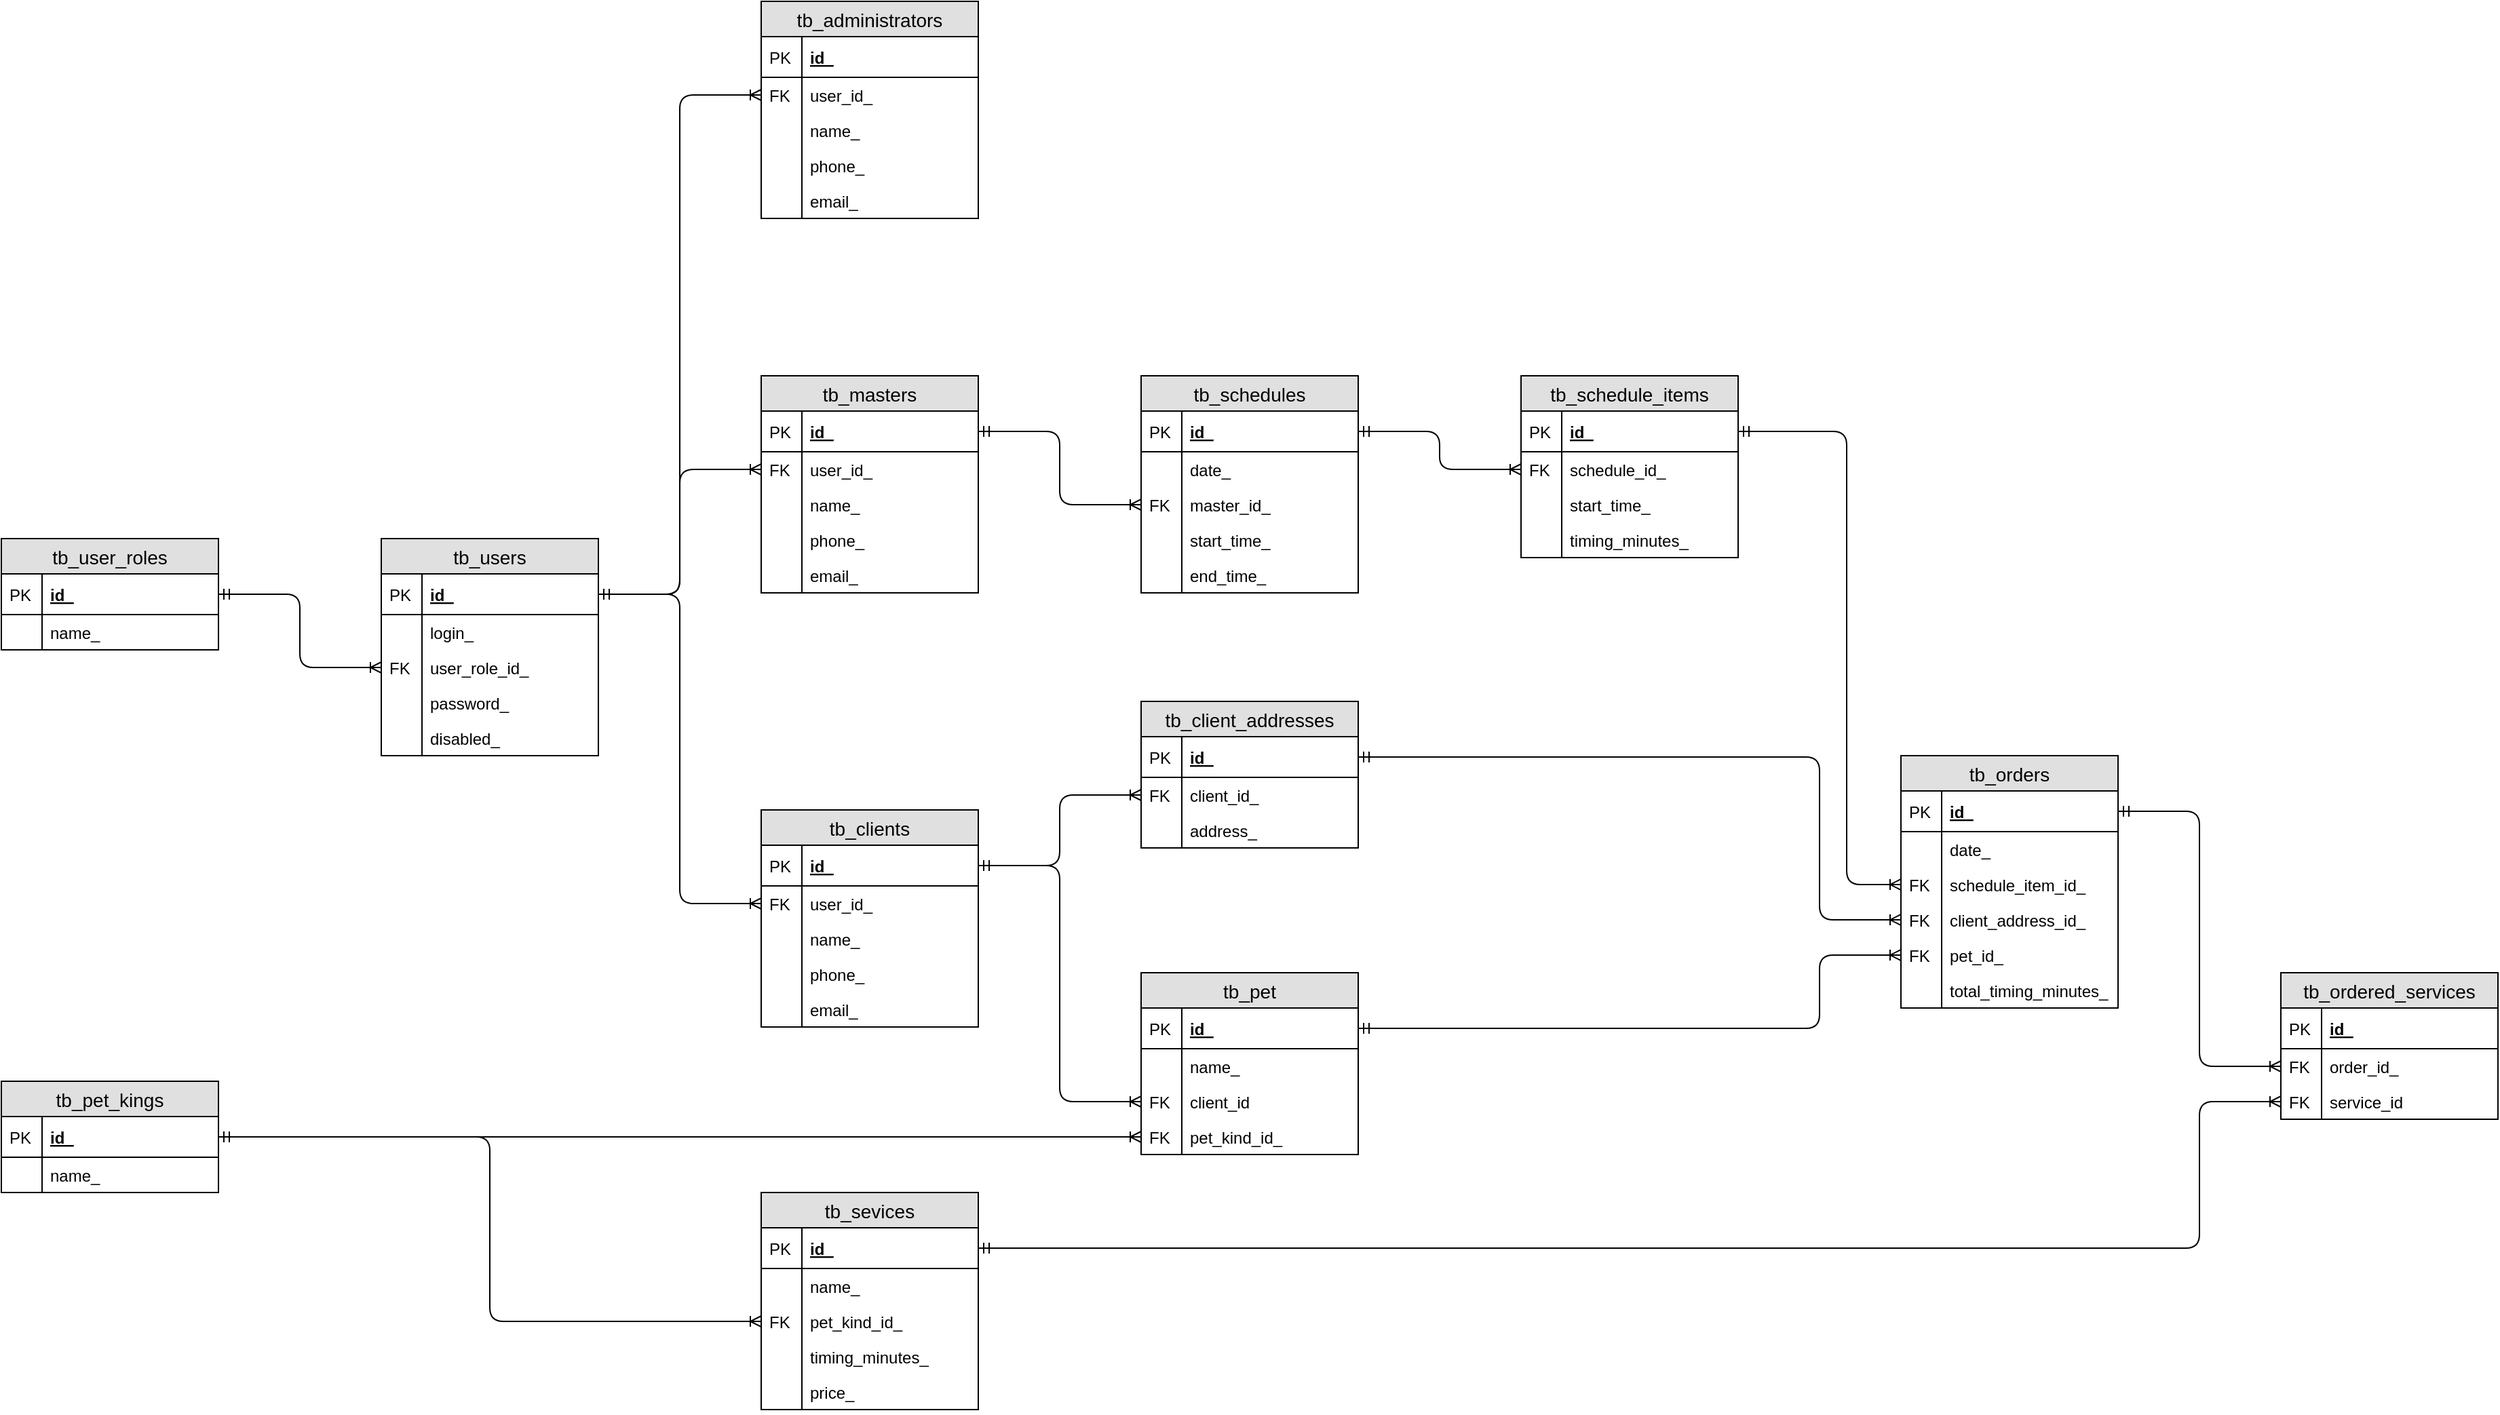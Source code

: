 <mxfile version="12.6.5" type="device"><diagram id="g5MzeLXwb0Qquh4iD-jH" name="Page-1"><mxGraphModel dx="1822" dy="1632" grid="1" gridSize="10" guides="1" tooltips="1" connect="1" arrows="1" fold="1" page="0" pageScale="1" pageWidth="827" pageHeight="1169" math="0" shadow="0"><root><mxCell id="0"/><mxCell id="1" parent="0"/><mxCell id="kXcKC1qlGudYPQSzvAKc-1" value="tb_user_roles" style="swimlane;fontStyle=0;childLayout=stackLayout;horizontal=1;startSize=26;fillColor=#e0e0e0;horizontalStack=0;resizeParent=1;resizeParentMax=0;resizeLast=0;collapsible=1;marginBottom=0;swimlaneFillColor=#ffffff;align=center;fontSize=14;" parent="1" vertex="1"><mxGeometry x="-280" y="-40" width="160" height="82" as="geometry"/></mxCell><mxCell id="kXcKC1qlGudYPQSzvAKc-2" value="id_" style="shape=partialRectangle;top=0;left=0;right=0;bottom=1;align=left;verticalAlign=middle;fillColor=none;spacingLeft=34;spacingRight=4;overflow=hidden;rotatable=0;points=[[0,0.5],[1,0.5]];portConstraint=eastwest;dropTarget=0;fontStyle=5;fontSize=12;" parent="kXcKC1qlGudYPQSzvAKc-1" vertex="1"><mxGeometry y="26" width="160" height="30" as="geometry"/></mxCell><mxCell id="kXcKC1qlGudYPQSzvAKc-3" value="PK" style="shape=partialRectangle;top=0;left=0;bottom=0;fillColor=none;align=left;verticalAlign=middle;spacingLeft=4;spacingRight=4;overflow=hidden;rotatable=0;points=[];portConstraint=eastwest;part=1;fontSize=12;" parent="kXcKC1qlGudYPQSzvAKc-2" vertex="1" connectable="0"><mxGeometry width="30" height="30" as="geometry"/></mxCell><mxCell id="kXcKC1qlGudYPQSzvAKc-4" value="name_" style="shape=partialRectangle;top=0;left=0;right=0;bottom=0;align=left;verticalAlign=top;fillColor=none;spacingLeft=34;spacingRight=4;overflow=hidden;rotatable=0;points=[[0,0.5],[1,0.5]];portConstraint=eastwest;dropTarget=0;fontSize=12;" parent="kXcKC1qlGudYPQSzvAKc-1" vertex="1"><mxGeometry y="56" width="160" height="26" as="geometry"/></mxCell><mxCell id="kXcKC1qlGudYPQSzvAKc-5" value="" style="shape=partialRectangle;top=0;left=0;bottom=0;fillColor=none;align=left;verticalAlign=top;spacingLeft=4;spacingRight=4;overflow=hidden;rotatable=0;points=[];portConstraint=eastwest;part=1;fontSize=12;" parent="kXcKC1qlGudYPQSzvAKc-4" vertex="1" connectable="0"><mxGeometry width="30" height="26" as="geometry"/></mxCell><mxCell id="kXcKC1qlGudYPQSzvAKc-38" value="tb_pet_kings" style="swimlane;fontStyle=0;childLayout=stackLayout;horizontal=1;startSize=26;fillColor=#e0e0e0;horizontalStack=0;resizeParent=1;resizeParentMax=0;resizeLast=0;collapsible=1;marginBottom=0;swimlaneFillColor=#ffffff;align=center;fontSize=14;" parent="1" vertex="1"><mxGeometry x="-280" y="360" width="160" height="82" as="geometry"/></mxCell><mxCell id="kXcKC1qlGudYPQSzvAKc-39" value="id_" style="shape=partialRectangle;top=0;left=0;right=0;bottom=1;align=left;verticalAlign=middle;fillColor=none;spacingLeft=34;spacingRight=4;overflow=hidden;rotatable=0;points=[[0,0.5],[1,0.5]];portConstraint=eastwest;dropTarget=0;fontStyle=5;fontSize=12;" parent="kXcKC1qlGudYPQSzvAKc-38" vertex="1"><mxGeometry y="26" width="160" height="30" as="geometry"/></mxCell><mxCell id="kXcKC1qlGudYPQSzvAKc-40" value="PK" style="shape=partialRectangle;top=0;left=0;bottom=0;fillColor=none;align=left;verticalAlign=middle;spacingLeft=4;spacingRight=4;overflow=hidden;rotatable=0;points=[];portConstraint=eastwest;part=1;fontSize=12;" parent="kXcKC1qlGudYPQSzvAKc-39" vertex="1" connectable="0"><mxGeometry width="30" height="30" as="geometry"/></mxCell><mxCell id="kXcKC1qlGudYPQSzvAKc-41" value="name_" style="shape=partialRectangle;top=0;left=0;right=0;bottom=0;align=left;verticalAlign=top;fillColor=none;spacingLeft=34;spacingRight=4;overflow=hidden;rotatable=0;points=[[0,0.5],[1,0.5]];portConstraint=eastwest;dropTarget=0;fontSize=12;" parent="kXcKC1qlGudYPQSzvAKc-38" vertex="1"><mxGeometry y="56" width="160" height="26" as="geometry"/></mxCell><mxCell id="kXcKC1qlGudYPQSzvAKc-42" value="" style="shape=partialRectangle;top=0;left=0;bottom=0;fillColor=none;align=left;verticalAlign=top;spacingLeft=4;spacingRight=4;overflow=hidden;rotatable=0;points=[];portConstraint=eastwest;part=1;fontSize=12;" parent="kXcKC1qlGudYPQSzvAKc-41" vertex="1" connectable="0"><mxGeometry width="30" height="26" as="geometry"/></mxCell><mxCell id="kXcKC1qlGudYPQSzvAKc-12" value="tb_users" style="swimlane;fontStyle=0;childLayout=stackLayout;horizontal=1;startSize=26;fillColor=#e0e0e0;horizontalStack=0;resizeParent=1;resizeParentMax=0;resizeLast=0;collapsible=1;marginBottom=0;swimlaneFillColor=#ffffff;align=center;fontSize=14;" parent="1" vertex="1"><mxGeometry y="-40" width="160" height="160" as="geometry"/></mxCell><mxCell id="kXcKC1qlGudYPQSzvAKc-13" value="id_" style="shape=partialRectangle;top=0;left=0;right=0;bottom=1;align=left;verticalAlign=middle;fillColor=none;spacingLeft=34;spacingRight=4;overflow=hidden;rotatable=0;points=[[0,0.5],[1,0.5]];portConstraint=eastwest;dropTarget=0;fontStyle=5;fontSize=12;" parent="kXcKC1qlGudYPQSzvAKc-12" vertex="1"><mxGeometry y="26" width="160" height="30" as="geometry"/></mxCell><mxCell id="kXcKC1qlGudYPQSzvAKc-14" value="PK" style="shape=partialRectangle;top=0;left=0;bottom=0;fillColor=none;align=left;verticalAlign=middle;spacingLeft=4;spacingRight=4;overflow=hidden;rotatable=0;points=[];portConstraint=eastwest;part=1;fontSize=12;" parent="kXcKC1qlGudYPQSzvAKc-13" vertex="1" connectable="0"><mxGeometry width="30" height="30" as="geometry"/></mxCell><mxCell id="kXcKC1qlGudYPQSzvAKc-15" value="login_" style="shape=partialRectangle;top=0;left=0;right=0;bottom=0;align=left;verticalAlign=top;fillColor=none;spacingLeft=34;spacingRight=4;overflow=hidden;rotatable=0;points=[[0,0.5],[1,0.5]];portConstraint=eastwest;dropTarget=0;fontSize=12;" parent="kXcKC1qlGudYPQSzvAKc-12" vertex="1"><mxGeometry y="56" width="160" height="26" as="geometry"/></mxCell><mxCell id="kXcKC1qlGudYPQSzvAKc-16" value="" style="shape=partialRectangle;top=0;left=0;bottom=0;fillColor=none;align=left;verticalAlign=top;spacingLeft=4;spacingRight=4;overflow=hidden;rotatable=0;points=[];portConstraint=eastwest;part=1;fontSize=12;" parent="kXcKC1qlGudYPQSzvAKc-15" vertex="1" connectable="0"><mxGeometry width="30" height="26" as="geometry"/></mxCell><mxCell id="kXcKC1qlGudYPQSzvAKc-21" value="user_role_id_" style="shape=partialRectangle;top=0;left=0;right=0;bottom=0;align=left;verticalAlign=top;fillColor=none;spacingLeft=34;spacingRight=4;overflow=hidden;rotatable=0;points=[[0,0.5],[1,0.5]];portConstraint=eastwest;dropTarget=0;fontSize=12;" parent="kXcKC1qlGudYPQSzvAKc-12" vertex="1"><mxGeometry y="82" width="160" height="26" as="geometry"/></mxCell><mxCell id="kXcKC1qlGudYPQSzvAKc-22" value="FK" style="shape=partialRectangle;top=0;left=0;bottom=0;fillColor=none;align=left;verticalAlign=top;spacingLeft=4;spacingRight=4;overflow=hidden;rotatable=0;points=[];portConstraint=eastwest;part=1;fontSize=12;" parent="kXcKC1qlGudYPQSzvAKc-21" vertex="1" connectable="0"><mxGeometry width="30" height="26" as="geometry"/></mxCell><mxCell id="kXcKC1qlGudYPQSzvAKc-17" value="password_" style="shape=partialRectangle;top=0;left=0;right=0;bottom=0;align=left;verticalAlign=top;fillColor=none;spacingLeft=34;spacingRight=4;overflow=hidden;rotatable=0;points=[[0,0.5],[1,0.5]];portConstraint=eastwest;dropTarget=0;fontSize=12;" parent="kXcKC1qlGudYPQSzvAKc-12" vertex="1"><mxGeometry y="108" width="160" height="26" as="geometry"/></mxCell><mxCell id="kXcKC1qlGudYPQSzvAKc-18" value="" style="shape=partialRectangle;top=0;left=0;bottom=0;fillColor=none;align=left;verticalAlign=top;spacingLeft=4;spacingRight=4;overflow=hidden;rotatable=0;points=[];portConstraint=eastwest;part=1;fontSize=12;" parent="kXcKC1qlGudYPQSzvAKc-17" vertex="1" connectable="0"><mxGeometry width="30" height="26" as="geometry"/></mxCell><mxCell id="kXcKC1qlGudYPQSzvAKc-19" value="disabled_" style="shape=partialRectangle;top=0;left=0;right=0;bottom=0;align=left;verticalAlign=top;fillColor=none;spacingLeft=34;spacingRight=4;overflow=hidden;rotatable=0;points=[[0,0.5],[1,0.5]];portConstraint=eastwest;dropTarget=0;fontSize=12;" parent="kXcKC1qlGudYPQSzvAKc-12" vertex="1"><mxGeometry y="134" width="160" height="26" as="geometry"/></mxCell><mxCell id="kXcKC1qlGudYPQSzvAKc-20" value="" style="shape=partialRectangle;top=0;left=0;bottom=0;fillColor=none;align=left;verticalAlign=top;spacingLeft=4;spacingRight=4;overflow=hidden;rotatable=0;points=[];portConstraint=eastwest;part=1;fontSize=12;" parent="kXcKC1qlGudYPQSzvAKc-19" vertex="1" connectable="0"><mxGeometry width="30" height="26" as="geometry"/></mxCell><mxCell id="kXcKC1qlGudYPQSzvAKc-24" value="tb_clients" style="swimlane;fontStyle=0;childLayout=stackLayout;horizontal=1;startSize=26;fillColor=#e0e0e0;horizontalStack=0;resizeParent=1;resizeParentMax=0;resizeLast=0;collapsible=1;marginBottom=0;swimlaneFillColor=#ffffff;align=center;fontSize=14;" parent="1" vertex="1"><mxGeometry x="280" y="160" width="160" height="160" as="geometry"/></mxCell><mxCell id="kXcKC1qlGudYPQSzvAKc-25" value="id_" style="shape=partialRectangle;top=0;left=0;right=0;bottom=1;align=left;verticalAlign=middle;fillColor=none;spacingLeft=34;spacingRight=4;overflow=hidden;rotatable=0;points=[[0,0.5],[1,0.5]];portConstraint=eastwest;dropTarget=0;fontStyle=5;fontSize=12;" parent="kXcKC1qlGudYPQSzvAKc-24" vertex="1"><mxGeometry y="26" width="160" height="30" as="geometry"/></mxCell><mxCell id="kXcKC1qlGudYPQSzvAKc-26" value="PK" style="shape=partialRectangle;top=0;left=0;bottom=0;fillColor=none;align=left;verticalAlign=middle;spacingLeft=4;spacingRight=4;overflow=hidden;rotatable=0;points=[];portConstraint=eastwest;part=1;fontSize=12;" parent="kXcKC1qlGudYPQSzvAKc-25" vertex="1" connectable="0"><mxGeometry width="30" height="30" as="geometry"/></mxCell><mxCell id="kXcKC1qlGudYPQSzvAKc-27" value="user_id_" style="shape=partialRectangle;top=0;left=0;right=0;bottom=0;align=left;verticalAlign=top;fillColor=none;spacingLeft=34;spacingRight=4;overflow=hidden;rotatable=0;points=[[0,0.5],[1,0.5]];portConstraint=eastwest;dropTarget=0;fontSize=12;" parent="kXcKC1qlGudYPQSzvAKc-24" vertex="1"><mxGeometry y="56" width="160" height="26" as="geometry"/></mxCell><mxCell id="kXcKC1qlGudYPQSzvAKc-28" value="FK" style="shape=partialRectangle;top=0;left=0;bottom=0;fillColor=none;align=left;verticalAlign=top;spacingLeft=4;spacingRight=4;overflow=hidden;rotatable=0;points=[];portConstraint=eastwest;part=1;fontSize=12;" parent="kXcKC1qlGudYPQSzvAKc-27" vertex="1" connectable="0"><mxGeometry width="30" height="26" as="geometry"/></mxCell><mxCell id="kXcKC1qlGudYPQSzvAKc-29" value="name_" style="shape=partialRectangle;top=0;left=0;right=0;bottom=0;align=left;verticalAlign=top;fillColor=none;spacingLeft=34;spacingRight=4;overflow=hidden;rotatable=0;points=[[0,0.5],[1,0.5]];portConstraint=eastwest;dropTarget=0;fontSize=12;" parent="kXcKC1qlGudYPQSzvAKc-24" vertex="1"><mxGeometry y="82" width="160" height="26" as="geometry"/></mxCell><mxCell id="kXcKC1qlGudYPQSzvAKc-30" value="" style="shape=partialRectangle;top=0;left=0;bottom=0;fillColor=none;align=left;verticalAlign=top;spacingLeft=4;spacingRight=4;overflow=hidden;rotatable=0;points=[];portConstraint=eastwest;part=1;fontSize=12;" parent="kXcKC1qlGudYPQSzvAKc-29" vertex="1" connectable="0"><mxGeometry width="30" height="26" as="geometry"/></mxCell><mxCell id="kXcKC1qlGudYPQSzvAKc-31" value="phone_" style="shape=partialRectangle;top=0;left=0;right=0;bottom=0;align=left;verticalAlign=top;fillColor=none;spacingLeft=34;spacingRight=4;overflow=hidden;rotatable=0;points=[[0,0.5],[1,0.5]];portConstraint=eastwest;dropTarget=0;fontSize=12;" parent="kXcKC1qlGudYPQSzvAKc-24" vertex="1"><mxGeometry y="108" width="160" height="26" as="geometry"/></mxCell><mxCell id="kXcKC1qlGudYPQSzvAKc-32" value="" style="shape=partialRectangle;top=0;left=0;bottom=0;fillColor=none;align=left;verticalAlign=top;spacingLeft=4;spacingRight=4;overflow=hidden;rotatable=0;points=[];portConstraint=eastwest;part=1;fontSize=12;" parent="kXcKC1qlGudYPQSzvAKc-31" vertex="1" connectable="0"><mxGeometry width="30" height="26" as="geometry"/></mxCell><mxCell id="kXcKC1qlGudYPQSzvAKc-33" value="email_" style="shape=partialRectangle;top=0;left=0;right=0;bottom=0;align=left;verticalAlign=top;fillColor=none;spacingLeft=34;spacingRight=4;overflow=hidden;rotatable=0;points=[[0,0.5],[1,0.5]];portConstraint=eastwest;dropTarget=0;fontSize=12;" parent="kXcKC1qlGudYPQSzvAKc-24" vertex="1"><mxGeometry y="134" width="160" height="26" as="geometry"/></mxCell><mxCell id="kXcKC1qlGudYPQSzvAKc-34" value="" style="shape=partialRectangle;top=0;left=0;bottom=0;fillColor=none;align=left;verticalAlign=top;spacingLeft=4;spacingRight=4;overflow=hidden;rotatable=0;points=[];portConstraint=eastwest;part=1;fontSize=12;" parent="kXcKC1qlGudYPQSzvAKc-33" vertex="1" connectable="0"><mxGeometry width="30" height="26" as="geometry"/></mxCell><mxCell id="kXcKC1qlGudYPQSzvAKc-99" value="tb_client_addresses" style="swimlane;fontStyle=0;childLayout=stackLayout;horizontal=1;startSize=26;fillColor=#e0e0e0;horizontalStack=0;resizeParent=1;resizeParentMax=0;resizeLast=0;collapsible=1;marginBottom=0;swimlaneFillColor=#ffffff;align=center;fontSize=14;" parent="1" vertex="1"><mxGeometry x="560" y="80" width="160" height="108" as="geometry"/></mxCell><mxCell id="kXcKC1qlGudYPQSzvAKc-100" value="id_" style="shape=partialRectangle;top=0;left=0;right=0;bottom=1;align=left;verticalAlign=middle;fillColor=none;spacingLeft=34;spacingRight=4;overflow=hidden;rotatable=0;points=[[0,0.5],[1,0.5]];portConstraint=eastwest;dropTarget=0;fontStyle=5;fontSize=12;" parent="kXcKC1qlGudYPQSzvAKc-99" vertex="1"><mxGeometry y="26" width="160" height="30" as="geometry"/></mxCell><mxCell id="kXcKC1qlGudYPQSzvAKc-101" value="PK" style="shape=partialRectangle;top=0;left=0;bottom=0;fillColor=none;align=left;verticalAlign=middle;spacingLeft=4;spacingRight=4;overflow=hidden;rotatable=0;points=[];portConstraint=eastwest;part=1;fontSize=12;" parent="kXcKC1qlGudYPQSzvAKc-100" vertex="1" connectable="0"><mxGeometry width="30" height="30" as="geometry"/></mxCell><mxCell id="kXcKC1qlGudYPQSzvAKc-102" value="client_id_" style="shape=partialRectangle;top=0;left=0;right=0;bottom=0;align=left;verticalAlign=top;fillColor=none;spacingLeft=34;spacingRight=4;overflow=hidden;rotatable=0;points=[[0,0.5],[1,0.5]];portConstraint=eastwest;dropTarget=0;fontSize=12;" parent="kXcKC1qlGudYPQSzvAKc-99" vertex="1"><mxGeometry y="56" width="160" height="26" as="geometry"/></mxCell><mxCell id="kXcKC1qlGudYPQSzvAKc-103" value="FK" style="shape=partialRectangle;top=0;left=0;bottom=0;fillColor=none;align=left;verticalAlign=top;spacingLeft=4;spacingRight=4;overflow=hidden;rotatable=0;points=[];portConstraint=eastwest;part=1;fontSize=12;" parent="kXcKC1qlGudYPQSzvAKc-102" vertex="1" connectable="0"><mxGeometry width="30" height="26" as="geometry"/></mxCell><mxCell id="kXcKC1qlGudYPQSzvAKc-104" value="address_" style="shape=partialRectangle;top=0;left=0;right=0;bottom=0;align=left;verticalAlign=top;fillColor=none;spacingLeft=34;spacingRight=4;overflow=hidden;rotatable=0;points=[[0,0.5],[1,0.5]];portConstraint=eastwest;dropTarget=0;fontSize=12;" parent="kXcKC1qlGudYPQSzvAKc-99" vertex="1"><mxGeometry y="82" width="160" height="26" as="geometry"/></mxCell><mxCell id="kXcKC1qlGudYPQSzvAKc-105" value="" style="shape=partialRectangle;top=0;left=0;bottom=0;fillColor=none;align=left;verticalAlign=top;spacingLeft=4;spacingRight=4;overflow=hidden;rotatable=0;points=[];portConstraint=eastwest;part=1;fontSize=12;" parent="kXcKC1qlGudYPQSzvAKc-104" vertex="1" connectable="0"><mxGeometry width="30" height="26" as="geometry"/></mxCell><mxCell id="kXcKC1qlGudYPQSzvAKc-138" value="tb_orders" style="swimlane;fontStyle=0;childLayout=stackLayout;horizontal=1;startSize=26;fillColor=#e0e0e0;horizontalStack=0;resizeParent=1;resizeParentMax=0;resizeLast=0;collapsible=1;marginBottom=0;swimlaneFillColor=#ffffff;align=center;fontSize=14;" parent="1" vertex="1"><mxGeometry x="1120" y="120" width="160" height="186" as="geometry"/></mxCell><mxCell id="kXcKC1qlGudYPQSzvAKc-139" value="id_" style="shape=partialRectangle;top=0;left=0;right=0;bottom=1;align=left;verticalAlign=middle;fillColor=none;spacingLeft=34;spacingRight=4;overflow=hidden;rotatable=0;points=[[0,0.5],[1,0.5]];portConstraint=eastwest;dropTarget=0;fontStyle=5;fontSize=12;" parent="kXcKC1qlGudYPQSzvAKc-138" vertex="1"><mxGeometry y="26" width="160" height="30" as="geometry"/></mxCell><mxCell id="kXcKC1qlGudYPQSzvAKc-140" value="PK" style="shape=partialRectangle;top=0;left=0;bottom=0;fillColor=none;align=left;verticalAlign=middle;spacingLeft=4;spacingRight=4;overflow=hidden;rotatable=0;points=[];portConstraint=eastwest;part=1;fontSize=12;" parent="kXcKC1qlGudYPQSzvAKc-139" vertex="1" connectable="0"><mxGeometry width="30" height="30" as="geometry"/></mxCell><mxCell id="kXcKC1qlGudYPQSzvAKc-141" value="date_" style="shape=partialRectangle;top=0;left=0;right=0;bottom=0;align=left;verticalAlign=top;fillColor=none;spacingLeft=34;spacingRight=4;overflow=hidden;rotatable=0;points=[[0,0.5],[1,0.5]];portConstraint=eastwest;dropTarget=0;fontSize=12;" parent="kXcKC1qlGudYPQSzvAKc-138" vertex="1"><mxGeometry y="56" width="160" height="26" as="geometry"/></mxCell><mxCell id="kXcKC1qlGudYPQSzvAKc-142" value="" style="shape=partialRectangle;top=0;left=0;bottom=0;fillColor=none;align=left;verticalAlign=top;spacingLeft=4;spacingRight=4;overflow=hidden;rotatable=0;points=[];portConstraint=eastwest;part=1;fontSize=12;" parent="kXcKC1qlGudYPQSzvAKc-141" vertex="1" connectable="0"><mxGeometry width="30" height="26" as="geometry"/></mxCell><mxCell id="kXcKC1qlGudYPQSzvAKc-143" value="schedule_item_id_" style="shape=partialRectangle;top=0;left=0;right=0;bottom=0;align=left;verticalAlign=top;fillColor=none;spacingLeft=34;spacingRight=4;overflow=hidden;rotatable=0;points=[[0,0.5],[1,0.5]];portConstraint=eastwest;dropTarget=0;fontSize=12;" parent="kXcKC1qlGudYPQSzvAKc-138" vertex="1"><mxGeometry y="82" width="160" height="26" as="geometry"/></mxCell><mxCell id="kXcKC1qlGudYPQSzvAKc-144" value="FK" style="shape=partialRectangle;top=0;left=0;bottom=0;fillColor=none;align=left;verticalAlign=top;spacingLeft=4;spacingRight=4;overflow=hidden;rotatable=0;points=[];portConstraint=eastwest;part=1;fontSize=12;" parent="kXcKC1qlGudYPQSzvAKc-143" vertex="1" connectable="0"><mxGeometry width="30" height="26" as="geometry"/></mxCell><mxCell id="kXcKC1qlGudYPQSzvAKc-154" value="client_address_id_" style="shape=partialRectangle;top=0;left=0;right=0;bottom=0;align=left;verticalAlign=top;fillColor=none;spacingLeft=34;spacingRight=4;overflow=hidden;rotatable=0;points=[[0,0.5],[1,0.5]];portConstraint=eastwest;dropTarget=0;fontSize=12;" parent="kXcKC1qlGudYPQSzvAKc-138" vertex="1"><mxGeometry y="108" width="160" height="26" as="geometry"/></mxCell><mxCell id="kXcKC1qlGudYPQSzvAKc-155" value="FK" style="shape=partialRectangle;top=0;left=0;bottom=0;fillColor=none;align=left;verticalAlign=top;spacingLeft=4;spacingRight=4;overflow=hidden;rotatable=0;points=[];portConstraint=eastwest;part=1;fontSize=12;" parent="kXcKC1qlGudYPQSzvAKc-154" vertex="1" connectable="0"><mxGeometry width="30" height="26" as="geometry"/></mxCell><mxCell id="kXcKC1qlGudYPQSzvAKc-148" value="pet_id_" style="shape=partialRectangle;top=0;left=0;right=0;bottom=0;align=left;verticalAlign=top;fillColor=none;spacingLeft=34;spacingRight=4;overflow=hidden;rotatable=0;points=[[0,0.5],[1,0.5]];portConstraint=eastwest;dropTarget=0;fontSize=12;" parent="kXcKC1qlGudYPQSzvAKc-138" vertex="1"><mxGeometry y="134" width="160" height="26" as="geometry"/></mxCell><mxCell id="kXcKC1qlGudYPQSzvAKc-149" value="FK" style="shape=partialRectangle;top=0;left=0;bottom=0;fillColor=none;align=left;verticalAlign=top;spacingLeft=4;spacingRight=4;overflow=hidden;rotatable=0;points=[];portConstraint=eastwest;part=1;fontSize=12;" parent="kXcKC1qlGudYPQSzvAKc-148" vertex="1" connectable="0"><mxGeometry width="30" height="26" as="geometry"/></mxCell><mxCell id="kXcKC1qlGudYPQSzvAKc-151" value="total_timing_minutes_" style="shape=partialRectangle;top=0;left=0;right=0;bottom=0;align=left;verticalAlign=top;fillColor=none;spacingLeft=34;spacingRight=4;overflow=hidden;rotatable=0;points=[[0,0.5],[1,0.5]];portConstraint=eastwest;dropTarget=0;fontSize=12;" parent="kXcKC1qlGudYPQSzvAKc-138" vertex="1"><mxGeometry y="160" width="160" height="26" as="geometry"/></mxCell><mxCell id="kXcKC1qlGudYPQSzvAKc-152" value="" style="shape=partialRectangle;top=0;left=0;bottom=0;fillColor=none;align=left;verticalAlign=top;spacingLeft=4;spacingRight=4;overflow=hidden;rotatable=0;points=[];portConstraint=eastwest;part=1;fontSize=12;" parent="kXcKC1qlGudYPQSzvAKc-151" vertex="1" connectable="0"><mxGeometry width="30" height="26" as="geometry"/></mxCell><mxCell id="kXcKC1qlGudYPQSzvAKc-157" value="tb_ordered_services" style="swimlane;fontStyle=0;childLayout=stackLayout;horizontal=1;startSize=26;fillColor=#e0e0e0;horizontalStack=0;resizeParent=1;resizeParentMax=0;resizeLast=0;collapsible=1;marginBottom=0;swimlaneFillColor=#ffffff;align=center;fontSize=14;" parent="1" vertex="1"><mxGeometry x="1400" y="280" width="160" height="108" as="geometry"/></mxCell><mxCell id="kXcKC1qlGudYPQSzvAKc-158" value="id_" style="shape=partialRectangle;top=0;left=0;right=0;bottom=1;align=left;verticalAlign=middle;fillColor=none;spacingLeft=34;spacingRight=4;overflow=hidden;rotatable=0;points=[[0,0.5],[1,0.5]];portConstraint=eastwest;dropTarget=0;fontStyle=5;fontSize=12;" parent="kXcKC1qlGudYPQSzvAKc-157" vertex="1"><mxGeometry y="26" width="160" height="30" as="geometry"/></mxCell><mxCell id="kXcKC1qlGudYPQSzvAKc-159" value="PK" style="shape=partialRectangle;top=0;left=0;bottom=0;fillColor=none;align=left;verticalAlign=middle;spacingLeft=4;spacingRight=4;overflow=hidden;rotatable=0;points=[];portConstraint=eastwest;part=1;fontSize=12;" parent="kXcKC1qlGudYPQSzvAKc-158" vertex="1" connectable="0"><mxGeometry width="30" height="30" as="geometry"/></mxCell><mxCell id="kXcKC1qlGudYPQSzvAKc-162" value="order_id_" style="shape=partialRectangle;top=0;left=0;right=0;bottom=0;align=left;verticalAlign=top;fillColor=none;spacingLeft=34;spacingRight=4;overflow=hidden;rotatable=0;points=[[0,0.5],[1,0.5]];portConstraint=eastwest;dropTarget=0;fontSize=12;" parent="kXcKC1qlGudYPQSzvAKc-157" vertex="1"><mxGeometry y="56" width="160" height="26" as="geometry"/></mxCell><mxCell id="kXcKC1qlGudYPQSzvAKc-163" value="FK" style="shape=partialRectangle;top=0;left=0;bottom=0;fillColor=none;align=left;verticalAlign=top;spacingLeft=4;spacingRight=4;overflow=hidden;rotatable=0;points=[];portConstraint=eastwest;part=1;fontSize=12;" parent="kXcKC1qlGudYPQSzvAKc-162" vertex="1" connectable="0"><mxGeometry width="30" height="26" as="geometry"/></mxCell><mxCell id="kXcKC1qlGudYPQSzvAKc-164" value="service_id" style="shape=partialRectangle;top=0;left=0;right=0;bottom=0;align=left;verticalAlign=top;fillColor=none;spacingLeft=34;spacingRight=4;overflow=hidden;rotatable=0;points=[[0,0.5],[1,0.5]];portConstraint=eastwest;dropTarget=0;fontSize=12;" parent="kXcKC1qlGudYPQSzvAKc-157" vertex="1"><mxGeometry y="82" width="160" height="26" as="geometry"/></mxCell><mxCell id="kXcKC1qlGudYPQSzvAKc-165" value="FK" style="shape=partialRectangle;top=0;left=0;bottom=0;fillColor=none;align=left;verticalAlign=top;spacingLeft=4;spacingRight=4;overflow=hidden;rotatable=0;points=[];portConstraint=eastwest;part=1;fontSize=12;" parent="kXcKC1qlGudYPQSzvAKc-164" vertex="1" connectable="0"><mxGeometry width="30" height="26" as="geometry"/></mxCell><mxCell id="kXcKC1qlGudYPQSzvAKc-72" value="tb_sevices" style="swimlane;fontStyle=0;childLayout=stackLayout;horizontal=1;startSize=26;fillColor=#e0e0e0;horizontalStack=0;resizeParent=1;resizeParentMax=0;resizeLast=0;collapsible=1;marginBottom=0;swimlaneFillColor=#ffffff;align=center;fontSize=14;" parent="1" vertex="1"><mxGeometry x="280" y="442" width="160" height="160" as="geometry"/></mxCell><mxCell id="kXcKC1qlGudYPQSzvAKc-73" value="id_" style="shape=partialRectangle;top=0;left=0;right=0;bottom=1;align=left;verticalAlign=middle;fillColor=none;spacingLeft=34;spacingRight=4;overflow=hidden;rotatable=0;points=[[0,0.5],[1,0.5]];portConstraint=eastwest;dropTarget=0;fontStyle=5;fontSize=12;" parent="kXcKC1qlGudYPQSzvAKc-72" vertex="1"><mxGeometry y="26" width="160" height="30" as="geometry"/></mxCell><mxCell id="kXcKC1qlGudYPQSzvAKc-74" value="PK" style="shape=partialRectangle;top=0;left=0;bottom=0;fillColor=none;align=left;verticalAlign=middle;spacingLeft=4;spacingRight=4;overflow=hidden;rotatable=0;points=[];portConstraint=eastwest;part=1;fontSize=12;" parent="kXcKC1qlGudYPQSzvAKc-73" vertex="1" connectable="0"><mxGeometry width="30" height="30" as="geometry"/></mxCell><mxCell id="kXcKC1qlGudYPQSzvAKc-77" value="name_" style="shape=partialRectangle;top=0;left=0;right=0;bottom=0;align=left;verticalAlign=top;fillColor=none;spacingLeft=34;spacingRight=4;overflow=hidden;rotatable=0;points=[[0,0.5],[1,0.5]];portConstraint=eastwest;dropTarget=0;fontSize=12;" parent="kXcKC1qlGudYPQSzvAKc-72" vertex="1"><mxGeometry y="56" width="160" height="26" as="geometry"/></mxCell><mxCell id="kXcKC1qlGudYPQSzvAKc-78" value="" style="shape=partialRectangle;top=0;left=0;bottom=0;fillColor=none;align=left;verticalAlign=top;spacingLeft=4;spacingRight=4;overflow=hidden;rotatable=0;points=[];portConstraint=eastwest;part=1;fontSize=12;" parent="kXcKC1qlGudYPQSzvAKc-77" vertex="1" connectable="0"><mxGeometry width="30" height="26" as="geometry"/></mxCell><mxCell id="kXcKC1qlGudYPQSzvAKc-75" value="pet_kind_id_" style="shape=partialRectangle;top=0;left=0;right=0;bottom=0;align=left;verticalAlign=top;fillColor=none;spacingLeft=34;spacingRight=4;overflow=hidden;rotatable=0;points=[[0,0.5],[1,0.5]];portConstraint=eastwest;dropTarget=0;fontSize=12;" parent="kXcKC1qlGudYPQSzvAKc-72" vertex="1"><mxGeometry y="82" width="160" height="26" as="geometry"/></mxCell><mxCell id="kXcKC1qlGudYPQSzvAKc-76" value="FK" style="shape=partialRectangle;top=0;left=0;bottom=0;fillColor=none;align=left;verticalAlign=top;spacingLeft=4;spacingRight=4;overflow=hidden;rotatable=0;points=[];portConstraint=eastwest;part=1;fontSize=12;" parent="kXcKC1qlGudYPQSzvAKc-75" vertex="1" connectable="0"><mxGeometry width="30" height="26" as="geometry"/></mxCell><mxCell id="kXcKC1qlGudYPQSzvAKc-79" value="timing_minutes_" style="shape=partialRectangle;top=0;left=0;right=0;bottom=0;align=left;verticalAlign=top;fillColor=none;spacingLeft=34;spacingRight=4;overflow=hidden;rotatable=0;points=[[0,0.5],[1,0.5]];portConstraint=eastwest;dropTarget=0;fontSize=12;" parent="kXcKC1qlGudYPQSzvAKc-72" vertex="1"><mxGeometry y="108" width="160" height="26" as="geometry"/></mxCell><mxCell id="kXcKC1qlGudYPQSzvAKc-80" value="" style="shape=partialRectangle;top=0;left=0;bottom=0;fillColor=none;align=left;verticalAlign=top;spacingLeft=4;spacingRight=4;overflow=hidden;rotatable=0;points=[];portConstraint=eastwest;part=1;fontSize=12;" parent="kXcKC1qlGudYPQSzvAKc-79" vertex="1" connectable="0"><mxGeometry width="30" height="26" as="geometry"/></mxCell><mxCell id="kXcKC1qlGudYPQSzvAKc-81" value="price_" style="shape=partialRectangle;top=0;left=0;right=0;bottom=0;align=left;verticalAlign=top;fillColor=none;spacingLeft=34;spacingRight=4;overflow=hidden;rotatable=0;points=[[0,0.5],[1,0.5]];portConstraint=eastwest;dropTarget=0;fontSize=12;" parent="kXcKC1qlGudYPQSzvAKc-72" vertex="1"><mxGeometry y="134" width="160" height="26" as="geometry"/></mxCell><mxCell id="kXcKC1qlGudYPQSzvAKc-82" value="" style="shape=partialRectangle;top=0;left=0;bottom=0;fillColor=none;align=left;verticalAlign=top;spacingLeft=4;spacingRight=4;overflow=hidden;rotatable=0;points=[];portConstraint=eastwest;part=1;fontSize=12;" parent="kXcKC1qlGudYPQSzvAKc-81" vertex="1" connectable="0"><mxGeometry width="30" height="26" as="geometry"/></mxCell><mxCell id="kXcKC1qlGudYPQSzvAKc-58" value="tb_masters" style="swimlane;fontStyle=0;childLayout=stackLayout;horizontal=1;startSize=26;fillColor=#e0e0e0;horizontalStack=0;resizeParent=1;resizeParentMax=0;resizeLast=0;collapsible=1;marginBottom=0;swimlaneFillColor=#ffffff;align=center;fontSize=14;" parent="1" vertex="1"><mxGeometry x="280" y="-160" width="160" height="160" as="geometry"/></mxCell><mxCell id="kXcKC1qlGudYPQSzvAKc-59" value="id_" style="shape=partialRectangle;top=0;left=0;right=0;bottom=1;align=left;verticalAlign=middle;fillColor=none;spacingLeft=34;spacingRight=4;overflow=hidden;rotatable=0;points=[[0,0.5],[1,0.5]];portConstraint=eastwest;dropTarget=0;fontStyle=5;fontSize=12;" parent="kXcKC1qlGudYPQSzvAKc-58" vertex="1"><mxGeometry y="26" width="160" height="30" as="geometry"/></mxCell><mxCell id="kXcKC1qlGudYPQSzvAKc-60" value="PK" style="shape=partialRectangle;top=0;left=0;bottom=0;fillColor=none;align=left;verticalAlign=middle;spacingLeft=4;spacingRight=4;overflow=hidden;rotatable=0;points=[];portConstraint=eastwest;part=1;fontSize=12;" parent="kXcKC1qlGudYPQSzvAKc-59" vertex="1" connectable="0"><mxGeometry width="30" height="30" as="geometry"/></mxCell><mxCell id="kXcKC1qlGudYPQSzvAKc-61" value="user_id_" style="shape=partialRectangle;top=0;left=0;right=0;bottom=0;align=left;verticalAlign=top;fillColor=none;spacingLeft=34;spacingRight=4;overflow=hidden;rotatable=0;points=[[0,0.5],[1,0.5]];portConstraint=eastwest;dropTarget=0;fontSize=12;" parent="kXcKC1qlGudYPQSzvAKc-58" vertex="1"><mxGeometry y="56" width="160" height="26" as="geometry"/></mxCell><mxCell id="kXcKC1qlGudYPQSzvAKc-62" value="FK" style="shape=partialRectangle;top=0;left=0;bottom=0;fillColor=none;align=left;verticalAlign=top;spacingLeft=4;spacingRight=4;overflow=hidden;rotatable=0;points=[];portConstraint=eastwest;part=1;fontSize=12;" parent="kXcKC1qlGudYPQSzvAKc-61" vertex="1" connectable="0"><mxGeometry width="30" height="26" as="geometry"/></mxCell><mxCell id="kXcKC1qlGudYPQSzvAKc-63" value="name_" style="shape=partialRectangle;top=0;left=0;right=0;bottom=0;align=left;verticalAlign=top;fillColor=none;spacingLeft=34;spacingRight=4;overflow=hidden;rotatable=0;points=[[0,0.5],[1,0.5]];portConstraint=eastwest;dropTarget=0;fontSize=12;" parent="kXcKC1qlGudYPQSzvAKc-58" vertex="1"><mxGeometry y="82" width="160" height="26" as="geometry"/></mxCell><mxCell id="kXcKC1qlGudYPQSzvAKc-64" value="" style="shape=partialRectangle;top=0;left=0;bottom=0;fillColor=none;align=left;verticalAlign=top;spacingLeft=4;spacingRight=4;overflow=hidden;rotatable=0;points=[];portConstraint=eastwest;part=1;fontSize=12;" parent="kXcKC1qlGudYPQSzvAKc-63" vertex="1" connectable="0"><mxGeometry width="30" height="26" as="geometry"/></mxCell><mxCell id="kXcKC1qlGudYPQSzvAKc-65" value="phone_" style="shape=partialRectangle;top=0;left=0;right=0;bottom=0;align=left;verticalAlign=top;fillColor=none;spacingLeft=34;spacingRight=4;overflow=hidden;rotatable=0;points=[[0,0.5],[1,0.5]];portConstraint=eastwest;dropTarget=0;fontSize=12;" parent="kXcKC1qlGudYPQSzvAKc-58" vertex="1"><mxGeometry y="108" width="160" height="26" as="geometry"/></mxCell><mxCell id="kXcKC1qlGudYPQSzvAKc-66" value="" style="shape=partialRectangle;top=0;left=0;bottom=0;fillColor=none;align=left;verticalAlign=top;spacingLeft=4;spacingRight=4;overflow=hidden;rotatable=0;points=[];portConstraint=eastwest;part=1;fontSize=12;" parent="kXcKC1qlGudYPQSzvAKc-65" vertex="1" connectable="0"><mxGeometry width="30" height="26" as="geometry"/></mxCell><mxCell id="kXcKC1qlGudYPQSzvAKc-67" value="email_" style="shape=partialRectangle;top=0;left=0;right=0;bottom=0;align=left;verticalAlign=top;fillColor=none;spacingLeft=34;spacingRight=4;overflow=hidden;rotatable=0;points=[[0,0.5],[1,0.5]];portConstraint=eastwest;dropTarget=0;fontSize=12;" parent="kXcKC1qlGudYPQSzvAKc-58" vertex="1"><mxGeometry y="134" width="160" height="26" as="geometry"/></mxCell><mxCell id="kXcKC1qlGudYPQSzvAKc-68" value="" style="shape=partialRectangle;top=0;left=0;bottom=0;fillColor=none;align=left;verticalAlign=top;spacingLeft=4;spacingRight=4;overflow=hidden;rotatable=0;points=[];portConstraint=eastwest;part=1;fontSize=12;" parent="kXcKC1qlGudYPQSzvAKc-67" vertex="1" connectable="0"><mxGeometry width="30" height="26" as="geometry"/></mxCell><mxCell id="kXcKC1qlGudYPQSzvAKc-114" value="tb_schedules" style="swimlane;fontStyle=0;childLayout=stackLayout;horizontal=1;startSize=26;fillColor=#e0e0e0;horizontalStack=0;resizeParent=1;resizeParentMax=0;resizeLast=0;collapsible=1;marginBottom=0;swimlaneFillColor=#ffffff;align=center;fontSize=14;" parent="1" vertex="1"><mxGeometry x="560" y="-160" width="160" height="160" as="geometry"/></mxCell><mxCell id="kXcKC1qlGudYPQSzvAKc-115" value="id_" style="shape=partialRectangle;top=0;left=0;right=0;bottom=1;align=left;verticalAlign=middle;fillColor=none;spacingLeft=34;spacingRight=4;overflow=hidden;rotatable=0;points=[[0,0.5],[1,0.5]];portConstraint=eastwest;dropTarget=0;fontStyle=5;fontSize=12;" parent="kXcKC1qlGudYPQSzvAKc-114" vertex="1"><mxGeometry y="26" width="160" height="30" as="geometry"/></mxCell><mxCell id="kXcKC1qlGudYPQSzvAKc-116" value="PK" style="shape=partialRectangle;top=0;left=0;bottom=0;fillColor=none;align=left;verticalAlign=middle;spacingLeft=4;spacingRight=4;overflow=hidden;rotatable=0;points=[];portConstraint=eastwest;part=1;fontSize=12;" parent="kXcKC1qlGudYPQSzvAKc-115" vertex="1" connectable="0"><mxGeometry width="30" height="30" as="geometry"/></mxCell><mxCell id="kXcKC1qlGudYPQSzvAKc-119" value="date_" style="shape=partialRectangle;top=0;left=0;right=0;bottom=0;align=left;verticalAlign=top;fillColor=none;spacingLeft=34;spacingRight=4;overflow=hidden;rotatable=0;points=[[0,0.5],[1,0.5]];portConstraint=eastwest;dropTarget=0;fontSize=12;" parent="kXcKC1qlGudYPQSzvAKc-114" vertex="1"><mxGeometry y="56" width="160" height="26" as="geometry"/></mxCell><mxCell id="kXcKC1qlGudYPQSzvAKc-120" value="" style="shape=partialRectangle;top=0;left=0;bottom=0;fillColor=none;align=left;verticalAlign=top;spacingLeft=4;spacingRight=4;overflow=hidden;rotatable=0;points=[];portConstraint=eastwest;part=1;fontSize=12;" parent="kXcKC1qlGudYPQSzvAKc-119" vertex="1" connectable="0"><mxGeometry width="30" height="26" as="geometry"/></mxCell><mxCell id="kXcKC1qlGudYPQSzvAKc-117" value="master_id_" style="shape=partialRectangle;top=0;left=0;right=0;bottom=0;align=left;verticalAlign=top;fillColor=none;spacingLeft=34;spacingRight=4;overflow=hidden;rotatable=0;points=[[0,0.5],[1,0.5]];portConstraint=eastwest;dropTarget=0;fontSize=12;" parent="kXcKC1qlGudYPQSzvAKc-114" vertex="1"><mxGeometry y="82" width="160" height="26" as="geometry"/></mxCell><mxCell id="kXcKC1qlGudYPQSzvAKc-118" value="FK" style="shape=partialRectangle;top=0;left=0;bottom=0;fillColor=none;align=left;verticalAlign=top;spacingLeft=4;spacingRight=4;overflow=hidden;rotatable=0;points=[];portConstraint=eastwest;part=1;fontSize=12;" parent="kXcKC1qlGudYPQSzvAKc-117" vertex="1" connectable="0"><mxGeometry width="30" height="26" as="geometry"/></mxCell><mxCell id="kXcKC1qlGudYPQSzvAKc-121" value="start_time_" style="shape=partialRectangle;top=0;left=0;right=0;bottom=0;align=left;verticalAlign=top;fillColor=none;spacingLeft=34;spacingRight=4;overflow=hidden;rotatable=0;points=[[0,0.5],[1,0.5]];portConstraint=eastwest;dropTarget=0;fontSize=12;" parent="kXcKC1qlGudYPQSzvAKc-114" vertex="1"><mxGeometry y="108" width="160" height="26" as="geometry"/></mxCell><mxCell id="kXcKC1qlGudYPQSzvAKc-122" value="" style="shape=partialRectangle;top=0;left=0;bottom=0;fillColor=none;align=left;verticalAlign=top;spacingLeft=4;spacingRight=4;overflow=hidden;rotatable=0;points=[];portConstraint=eastwest;part=1;fontSize=12;" parent="kXcKC1qlGudYPQSzvAKc-121" vertex="1" connectable="0"><mxGeometry width="30" height="26" as="geometry"/></mxCell><mxCell id="kXcKC1qlGudYPQSzvAKc-123" value="end_time_" style="shape=partialRectangle;top=0;left=0;right=0;bottom=0;align=left;verticalAlign=top;fillColor=none;spacingLeft=34;spacingRight=4;overflow=hidden;rotatable=0;points=[[0,0.5],[1,0.5]];portConstraint=eastwest;dropTarget=0;fontSize=12;" parent="kXcKC1qlGudYPQSzvAKc-114" vertex="1"><mxGeometry y="134" width="160" height="26" as="geometry"/></mxCell><mxCell id="kXcKC1qlGudYPQSzvAKc-124" value="" style="shape=partialRectangle;top=0;left=0;bottom=0;fillColor=none;align=left;verticalAlign=top;spacingLeft=4;spacingRight=4;overflow=hidden;rotatable=0;points=[];portConstraint=eastwest;part=1;fontSize=12;" parent="kXcKC1qlGudYPQSzvAKc-123" vertex="1" connectable="0"><mxGeometry width="30" height="26" as="geometry"/></mxCell><mxCell id="kXcKC1qlGudYPQSzvAKc-126" value="tb_schedule_items" style="swimlane;fontStyle=0;childLayout=stackLayout;horizontal=1;startSize=26;fillColor=#e0e0e0;horizontalStack=0;resizeParent=1;resizeParentMax=0;resizeLast=0;collapsible=1;marginBottom=0;swimlaneFillColor=#ffffff;align=center;fontSize=14;" parent="1" vertex="1"><mxGeometry x="840" y="-160" width="160" height="134" as="geometry"/></mxCell><mxCell id="kXcKC1qlGudYPQSzvAKc-127" value="id_" style="shape=partialRectangle;top=0;left=0;right=0;bottom=1;align=left;verticalAlign=middle;fillColor=none;spacingLeft=34;spacingRight=4;overflow=hidden;rotatable=0;points=[[0,0.5],[1,0.5]];portConstraint=eastwest;dropTarget=0;fontStyle=5;fontSize=12;" parent="kXcKC1qlGudYPQSzvAKc-126" vertex="1"><mxGeometry y="26" width="160" height="30" as="geometry"/></mxCell><mxCell id="kXcKC1qlGudYPQSzvAKc-128" value="PK" style="shape=partialRectangle;top=0;left=0;bottom=0;fillColor=none;align=left;verticalAlign=middle;spacingLeft=4;spacingRight=4;overflow=hidden;rotatable=0;points=[];portConstraint=eastwest;part=1;fontSize=12;" parent="kXcKC1qlGudYPQSzvAKc-127" vertex="1" connectable="0"><mxGeometry width="30" height="30" as="geometry"/></mxCell><mxCell id="kXcKC1qlGudYPQSzvAKc-129" value="schedule_id_" style="shape=partialRectangle;top=0;left=0;right=0;bottom=0;align=left;verticalAlign=top;fillColor=none;spacingLeft=34;spacingRight=4;overflow=hidden;rotatable=0;points=[[0,0.5],[1,0.5]];portConstraint=eastwest;dropTarget=0;fontSize=12;" parent="kXcKC1qlGudYPQSzvAKc-126" vertex="1"><mxGeometry y="56" width="160" height="26" as="geometry"/></mxCell><mxCell id="kXcKC1qlGudYPQSzvAKc-130" value="FK" style="shape=partialRectangle;top=0;left=0;bottom=0;fillColor=none;align=left;verticalAlign=top;spacingLeft=4;spacingRight=4;overflow=hidden;rotatable=0;points=[];portConstraint=eastwest;part=1;fontSize=12;" parent="kXcKC1qlGudYPQSzvAKc-129" vertex="1" connectable="0"><mxGeometry width="30" height="26" as="geometry"/></mxCell><mxCell id="kXcKC1qlGudYPQSzvAKc-131" value="start_time_" style="shape=partialRectangle;top=0;left=0;right=0;bottom=0;align=left;verticalAlign=top;fillColor=none;spacingLeft=34;spacingRight=4;overflow=hidden;rotatable=0;points=[[0,0.5],[1,0.5]];portConstraint=eastwest;dropTarget=0;fontSize=12;" parent="kXcKC1qlGudYPQSzvAKc-126" vertex="1"><mxGeometry y="82" width="160" height="26" as="geometry"/></mxCell><mxCell id="kXcKC1qlGudYPQSzvAKc-132" value="" style="shape=partialRectangle;top=0;left=0;bottom=0;fillColor=none;align=left;verticalAlign=top;spacingLeft=4;spacingRight=4;overflow=hidden;rotatable=0;points=[];portConstraint=eastwest;part=1;fontSize=12;" parent="kXcKC1qlGudYPQSzvAKc-131" vertex="1" connectable="0"><mxGeometry width="30" height="26" as="geometry"/></mxCell><mxCell id="kXcKC1qlGudYPQSzvAKc-133" value="timing_minutes_" style="shape=partialRectangle;top=0;left=0;right=0;bottom=0;align=left;verticalAlign=top;fillColor=none;spacingLeft=34;spacingRight=4;overflow=hidden;rotatable=0;points=[[0,0.5],[1,0.5]];portConstraint=eastwest;dropTarget=0;fontSize=12;" parent="kXcKC1qlGudYPQSzvAKc-126" vertex="1"><mxGeometry y="108" width="160" height="26" as="geometry"/></mxCell><mxCell id="kXcKC1qlGudYPQSzvAKc-134" value="" style="shape=partialRectangle;top=0;left=0;bottom=0;fillColor=none;align=left;verticalAlign=top;spacingLeft=4;spacingRight=4;overflow=hidden;rotatable=0;points=[];portConstraint=eastwest;part=1;fontSize=12;" parent="kXcKC1qlGudYPQSzvAKc-133" vertex="1" connectable="0"><mxGeometry width="30" height="26" as="geometry"/></mxCell><mxCell id="kXcKC1qlGudYPQSzvAKc-86" value="tb_administrators" style="swimlane;fontStyle=0;childLayout=stackLayout;horizontal=1;startSize=26;fillColor=#e0e0e0;horizontalStack=0;resizeParent=1;resizeParentMax=0;resizeLast=0;collapsible=1;marginBottom=0;swimlaneFillColor=#ffffff;align=center;fontSize=14;" parent="1" vertex="1"><mxGeometry x="280" y="-436" width="160" height="160" as="geometry"/></mxCell><mxCell id="kXcKC1qlGudYPQSzvAKc-87" value="id_" style="shape=partialRectangle;top=0;left=0;right=0;bottom=1;align=left;verticalAlign=middle;fillColor=none;spacingLeft=34;spacingRight=4;overflow=hidden;rotatable=0;points=[[0,0.5],[1,0.5]];portConstraint=eastwest;dropTarget=0;fontStyle=5;fontSize=12;" parent="kXcKC1qlGudYPQSzvAKc-86" vertex="1"><mxGeometry y="26" width="160" height="30" as="geometry"/></mxCell><mxCell id="kXcKC1qlGudYPQSzvAKc-88" value="PK" style="shape=partialRectangle;top=0;left=0;bottom=0;fillColor=none;align=left;verticalAlign=middle;spacingLeft=4;spacingRight=4;overflow=hidden;rotatable=0;points=[];portConstraint=eastwest;part=1;fontSize=12;" parent="kXcKC1qlGudYPQSzvAKc-87" vertex="1" connectable="0"><mxGeometry width="30" height="30" as="geometry"/></mxCell><mxCell id="kXcKC1qlGudYPQSzvAKc-89" value="user_id_" style="shape=partialRectangle;top=0;left=0;right=0;bottom=0;align=left;verticalAlign=top;fillColor=none;spacingLeft=34;spacingRight=4;overflow=hidden;rotatable=0;points=[[0,0.5],[1,0.5]];portConstraint=eastwest;dropTarget=0;fontSize=12;" parent="kXcKC1qlGudYPQSzvAKc-86" vertex="1"><mxGeometry y="56" width="160" height="26" as="geometry"/></mxCell><mxCell id="kXcKC1qlGudYPQSzvAKc-90" value="FK" style="shape=partialRectangle;top=0;left=0;bottom=0;fillColor=none;align=left;verticalAlign=top;spacingLeft=4;spacingRight=4;overflow=hidden;rotatable=0;points=[];portConstraint=eastwest;part=1;fontSize=12;" parent="kXcKC1qlGudYPQSzvAKc-89" vertex="1" connectable="0"><mxGeometry width="30" height="26" as="geometry"/></mxCell><mxCell id="kXcKC1qlGudYPQSzvAKc-91" value="name_" style="shape=partialRectangle;top=0;left=0;right=0;bottom=0;align=left;verticalAlign=top;fillColor=none;spacingLeft=34;spacingRight=4;overflow=hidden;rotatable=0;points=[[0,0.5],[1,0.5]];portConstraint=eastwest;dropTarget=0;fontSize=12;" parent="kXcKC1qlGudYPQSzvAKc-86" vertex="1"><mxGeometry y="82" width="160" height="26" as="geometry"/></mxCell><mxCell id="kXcKC1qlGudYPQSzvAKc-92" value="" style="shape=partialRectangle;top=0;left=0;bottom=0;fillColor=none;align=left;verticalAlign=top;spacingLeft=4;spacingRight=4;overflow=hidden;rotatable=0;points=[];portConstraint=eastwest;part=1;fontSize=12;" parent="kXcKC1qlGudYPQSzvAKc-91" vertex="1" connectable="0"><mxGeometry width="30" height="26" as="geometry"/></mxCell><mxCell id="kXcKC1qlGudYPQSzvAKc-93" value="phone_" style="shape=partialRectangle;top=0;left=0;right=0;bottom=0;align=left;verticalAlign=top;fillColor=none;spacingLeft=34;spacingRight=4;overflow=hidden;rotatable=0;points=[[0,0.5],[1,0.5]];portConstraint=eastwest;dropTarget=0;fontSize=12;" parent="kXcKC1qlGudYPQSzvAKc-86" vertex="1"><mxGeometry y="108" width="160" height="26" as="geometry"/></mxCell><mxCell id="kXcKC1qlGudYPQSzvAKc-94" value="" style="shape=partialRectangle;top=0;left=0;bottom=0;fillColor=none;align=left;verticalAlign=top;spacingLeft=4;spacingRight=4;overflow=hidden;rotatable=0;points=[];portConstraint=eastwest;part=1;fontSize=12;" parent="kXcKC1qlGudYPQSzvAKc-93" vertex="1" connectable="0"><mxGeometry width="30" height="26" as="geometry"/></mxCell><mxCell id="kXcKC1qlGudYPQSzvAKc-95" value="email_" style="shape=partialRectangle;top=0;left=0;right=0;bottom=0;align=left;verticalAlign=top;fillColor=none;spacingLeft=34;spacingRight=4;overflow=hidden;rotatable=0;points=[[0,0.5],[1,0.5]];portConstraint=eastwest;dropTarget=0;fontSize=12;" parent="kXcKC1qlGudYPQSzvAKc-86" vertex="1"><mxGeometry y="134" width="160" height="26" as="geometry"/></mxCell><mxCell id="kXcKC1qlGudYPQSzvAKc-96" value="" style="shape=partialRectangle;top=0;left=0;bottom=0;fillColor=none;align=left;verticalAlign=top;spacingLeft=4;spacingRight=4;overflow=hidden;rotatable=0;points=[];portConstraint=eastwest;part=1;fontSize=12;" parent="kXcKC1qlGudYPQSzvAKc-95" vertex="1" connectable="0"><mxGeometry width="30" height="26" as="geometry"/></mxCell><mxCell id="kXcKC1qlGudYPQSzvAKc-43" value="tb_pet" style="swimlane;fontStyle=0;childLayout=stackLayout;horizontal=1;startSize=26;fillColor=#e0e0e0;horizontalStack=0;resizeParent=1;resizeParentMax=0;resizeLast=0;collapsible=1;marginBottom=0;swimlaneFillColor=#ffffff;align=center;fontSize=14;" parent="1" vertex="1"><mxGeometry x="560" y="280" width="160" height="134" as="geometry"/></mxCell><mxCell id="kXcKC1qlGudYPQSzvAKc-44" value="id_" style="shape=partialRectangle;top=0;left=0;right=0;bottom=1;align=left;verticalAlign=middle;fillColor=none;spacingLeft=34;spacingRight=4;overflow=hidden;rotatable=0;points=[[0,0.5],[1,0.5]];portConstraint=eastwest;dropTarget=0;fontStyle=5;fontSize=12;" parent="kXcKC1qlGudYPQSzvAKc-43" vertex="1"><mxGeometry y="26" width="160" height="30" as="geometry"/></mxCell><mxCell id="kXcKC1qlGudYPQSzvAKc-45" value="PK" style="shape=partialRectangle;top=0;left=0;bottom=0;fillColor=none;align=left;verticalAlign=middle;spacingLeft=4;spacingRight=4;overflow=hidden;rotatable=0;points=[];portConstraint=eastwest;part=1;fontSize=12;" parent="kXcKC1qlGudYPQSzvAKc-44" vertex="1" connectable="0"><mxGeometry width="30" height="30" as="geometry"/></mxCell><mxCell id="kXcKC1qlGudYPQSzvAKc-48" value="name_" style="shape=partialRectangle;top=0;left=0;right=0;bottom=0;align=left;verticalAlign=top;fillColor=none;spacingLeft=34;spacingRight=4;overflow=hidden;rotatable=0;points=[[0,0.5],[1,0.5]];portConstraint=eastwest;dropTarget=0;fontSize=12;" parent="kXcKC1qlGudYPQSzvAKc-43" vertex="1"><mxGeometry y="56" width="160" height="26" as="geometry"/></mxCell><mxCell id="kXcKC1qlGudYPQSzvAKc-49" value="" style="shape=partialRectangle;top=0;left=0;bottom=0;fillColor=none;align=left;verticalAlign=top;spacingLeft=4;spacingRight=4;overflow=hidden;rotatable=0;points=[];portConstraint=eastwest;part=1;fontSize=12;" parent="kXcKC1qlGudYPQSzvAKc-48" vertex="1" connectable="0"><mxGeometry width="30" height="26" as="geometry"/></mxCell><mxCell id="kXcKC1qlGudYPQSzvAKc-46" value="client_id" style="shape=partialRectangle;top=0;left=0;right=0;bottom=0;align=left;verticalAlign=top;fillColor=none;spacingLeft=34;spacingRight=4;overflow=hidden;rotatable=0;points=[[0,0.5],[1,0.5]];portConstraint=eastwest;dropTarget=0;fontSize=12;" parent="kXcKC1qlGudYPQSzvAKc-43" vertex="1"><mxGeometry y="82" width="160" height="26" as="geometry"/></mxCell><mxCell id="kXcKC1qlGudYPQSzvAKc-47" value="FK" style="shape=partialRectangle;top=0;left=0;bottom=0;fillColor=none;align=left;verticalAlign=top;spacingLeft=4;spacingRight=4;overflow=hidden;rotatable=0;points=[];portConstraint=eastwest;part=1;fontSize=12;" parent="kXcKC1qlGudYPQSzvAKc-46" vertex="1" connectable="0"><mxGeometry width="30" height="26" as="geometry"/></mxCell><mxCell id="kXcKC1qlGudYPQSzvAKc-50" value="pet_kind_id_" style="shape=partialRectangle;top=0;left=0;right=0;bottom=0;align=left;verticalAlign=top;fillColor=none;spacingLeft=34;spacingRight=4;overflow=hidden;rotatable=0;points=[[0,0.5],[1,0.5]];portConstraint=eastwest;dropTarget=0;fontSize=12;" parent="kXcKC1qlGudYPQSzvAKc-43" vertex="1"><mxGeometry y="108" width="160" height="26" as="geometry"/></mxCell><mxCell id="kXcKC1qlGudYPQSzvAKc-51" value="FK" style="shape=partialRectangle;top=0;left=0;bottom=0;fillColor=none;align=left;verticalAlign=top;spacingLeft=4;spacingRight=4;overflow=hidden;rotatable=0;points=[];portConstraint=eastwest;part=1;fontSize=12;" parent="kXcKC1qlGudYPQSzvAKc-50" vertex="1" connectable="0"><mxGeometry width="30" height="26" as="geometry"/></mxCell><mxCell id="kXcKC1qlGudYPQSzvAKc-23" value="" style="edgeStyle=orthogonalEdgeStyle;fontSize=12;html=1;endArrow=ERoneToMany;exitX=1;exitY=0.5;exitDx=0;exitDy=0;entryX=0;entryY=0.5;entryDx=0;entryDy=0;startArrow=ERmandOne;startFill=0;" parent="1" source="kXcKC1qlGudYPQSzvAKc-2" target="kXcKC1qlGudYPQSzvAKc-21" edge="1"><mxGeometry width="100" height="100" relative="1" as="geometry"><mxPoint x="-150" y="270" as="sourcePoint"/><mxPoint x="-50" y="170" as="targetPoint"/></mxGeometry></mxCell><mxCell id="kXcKC1qlGudYPQSzvAKc-37" value="" style="edgeStyle=orthogonalEdgeStyle;fontSize=12;html=1;endArrow=ERoneToMany;exitX=1;exitY=0.5;exitDx=0;exitDy=0;entryX=0;entryY=0.5;entryDx=0;entryDy=0;startArrow=ERmandOne;startFill=0;" parent="1" source="kXcKC1qlGudYPQSzvAKc-13" target="kXcKC1qlGudYPQSzvAKc-27" edge="1"><mxGeometry width="100" height="100" relative="1" as="geometry"><mxPoint x="-250" y="270" as="sourcePoint"/><mxPoint x="-150" y="170" as="targetPoint"/></mxGeometry></mxCell><mxCell id="kXcKC1qlGudYPQSzvAKc-56" value="" style="edgeStyle=orthogonalEdgeStyle;fontSize=12;html=1;endArrow=ERoneToMany;exitX=1;exitY=0.5;exitDx=0;exitDy=0;entryX=0;entryY=0.5;entryDx=0;entryDy=0;startArrow=ERmandOne;startFill=0;" parent="1" source="kXcKC1qlGudYPQSzvAKc-25" target="kXcKC1qlGudYPQSzvAKc-46" edge="1"><mxGeometry width="100" height="100" relative="1" as="geometry"><mxPoint x="350" y="267" as="sourcePoint"/><mxPoint x="470" y="295" as="targetPoint"/></mxGeometry></mxCell><mxCell id="kXcKC1qlGudYPQSzvAKc-57" value="" style="edgeStyle=orthogonalEdgeStyle;fontSize=12;html=1;endArrow=ERoneToMany;exitX=1;exitY=0.5;exitDx=0;exitDy=0;entryX=0;entryY=0.5;entryDx=0;entryDy=0;startArrow=ERmandOne;startFill=0;" parent="1" source="kXcKC1qlGudYPQSzvAKc-39" target="kXcKC1qlGudYPQSzvAKc-50" edge="1"><mxGeometry width="100" height="100" relative="1" as="geometry"><mxPoint x="180" y="21" as="sourcePoint"/><mxPoint x="300" y="49" as="targetPoint"/></mxGeometry></mxCell><mxCell id="kXcKC1qlGudYPQSzvAKc-71" value="" style="edgeStyle=orthogonalEdgeStyle;fontSize=12;html=1;endArrow=ERoneToMany;exitX=1;exitY=0.5;exitDx=0;exitDy=0;entryX=0;entryY=0.5;entryDx=0;entryDy=0;startArrow=ERmandOne;startFill=0;" parent="1" source="kXcKC1qlGudYPQSzvAKc-13" target="kXcKC1qlGudYPQSzvAKc-61" edge="1"><mxGeometry width="100" height="100" relative="1" as="geometry"><mxPoint x="170" y="11" as="sourcePoint"/><mxPoint x="290" y="239.0" as="targetPoint"/></mxGeometry></mxCell><mxCell id="kXcKC1qlGudYPQSzvAKc-85" value="" style="edgeStyle=orthogonalEdgeStyle;fontSize=12;html=1;endArrow=ERoneToMany;exitX=1;exitY=0.5;exitDx=0;exitDy=0;entryX=0;entryY=0.5;entryDx=0;entryDy=0;startArrow=ERmandOne;startFill=0;" parent="1" source="kXcKC1qlGudYPQSzvAKc-39" target="kXcKC1qlGudYPQSzvAKc-75" edge="1"><mxGeometry width="100" height="100" relative="1" as="geometry"><mxPoint x="-110" y="411" as="sourcePoint"/><mxPoint x="570" y="411" as="targetPoint"/></mxGeometry></mxCell><mxCell id="kXcKC1qlGudYPQSzvAKc-112" value="" style="edgeStyle=orthogonalEdgeStyle;fontSize=12;html=1;endArrow=ERoneToMany;exitX=1;exitY=0.5;exitDx=0;exitDy=0;entryX=0;entryY=0.5;entryDx=0;entryDy=0;startArrow=ERmandOne;startFill=0;" parent="1" source="kXcKC1qlGudYPQSzvAKc-25" target="kXcKC1qlGudYPQSzvAKc-102" edge="1"><mxGeometry width="100" height="100" relative="1" as="geometry"><mxPoint x="450" y="211" as="sourcePoint"/><mxPoint x="570" y="385" as="targetPoint"/></mxGeometry></mxCell><mxCell id="kXcKC1qlGudYPQSzvAKc-113" value="" style="edgeStyle=orthogonalEdgeStyle;fontSize=12;html=1;endArrow=ERoneToMany;exitX=1;exitY=0.5;exitDx=0;exitDy=0;entryX=0;entryY=0.5;entryDx=0;entryDy=0;startArrow=ERmandOne;startFill=0;" parent="1" source="kXcKC1qlGudYPQSzvAKc-13" target="kXcKC1qlGudYPQSzvAKc-89" edge="1"><mxGeometry width="100" height="100" relative="1" as="geometry"><mxPoint x="460" y="221" as="sourcePoint"/><mxPoint x="580" y="395" as="targetPoint"/></mxGeometry></mxCell><mxCell id="kXcKC1qlGudYPQSzvAKc-125" value="" style="edgeStyle=orthogonalEdgeStyle;fontSize=12;html=1;endArrow=ERoneToMany;exitX=1;exitY=0.5;exitDx=0;exitDy=0;entryX=0;entryY=0.5;entryDx=0;entryDy=0;startArrow=ERmandOne;startFill=0;" parent="1" source="kXcKC1qlGudYPQSzvAKc-59" target="kXcKC1qlGudYPQSzvAKc-117" edge="1"><mxGeometry width="100" height="100" relative="1" as="geometry"><mxPoint x="470" y="231" as="sourcePoint"/><mxPoint x="590" y="405" as="targetPoint"/></mxGeometry></mxCell><mxCell id="kXcKC1qlGudYPQSzvAKc-137" value="" style="edgeStyle=orthogonalEdgeStyle;fontSize=12;html=1;endArrow=ERoneToMany;exitX=1;exitY=0.5;exitDx=0;exitDy=0;entryX=0;entryY=0.5;entryDx=0;entryDy=0;startArrow=ERmandOne;startFill=0;" parent="1" source="kXcKC1qlGudYPQSzvAKc-115" target="kXcKC1qlGudYPQSzvAKc-129" edge="1"><mxGeometry width="100" height="100" relative="1" as="geometry"><mxPoint x="480" y="241" as="sourcePoint"/><mxPoint x="600" y="415" as="targetPoint"/></mxGeometry></mxCell><mxCell id="kXcKC1qlGudYPQSzvAKc-147" style="edgeStyle=orthogonalEdgeStyle;rounded=1;orthogonalLoop=1;jettySize=auto;html=1;exitX=1;exitY=0.5;exitDx=0;exitDy=0;entryX=0;entryY=0.5;entryDx=0;entryDy=0;startArrow=ERmandOne;startFill=0;endArrow=ERoneToMany;endFill=0;" parent="1" source="kXcKC1qlGudYPQSzvAKc-127" target="kXcKC1qlGudYPQSzvAKc-143" edge="1"><mxGeometry relative="1" as="geometry"><Array as="points"><mxPoint x="1080" y="-119"/><mxPoint x="1080" y="215"/></Array></mxGeometry></mxCell><mxCell id="kXcKC1qlGudYPQSzvAKc-150" value="" style="edgeStyle=orthogonalEdgeStyle;fontSize=12;html=1;endArrow=ERoneToMany;exitX=1;exitY=0.5;exitDx=0;exitDy=0;entryX=0;entryY=0.5;entryDx=0;entryDy=0;startArrow=ERmandOne;startFill=0;" parent="1" source="kXcKC1qlGudYPQSzvAKc-44" target="kXcKC1qlGudYPQSzvAKc-148" edge="1"><mxGeometry width="100" height="100" relative="1" as="geometry"><mxPoint x="490" y="251" as="sourcePoint"/><mxPoint x="610" y="425" as="targetPoint"/><Array as="points"><mxPoint x="1060" y="321"/><mxPoint x="1060" y="267"/></Array></mxGeometry></mxCell><mxCell id="kXcKC1qlGudYPQSzvAKc-156" value="" style="edgeStyle=orthogonalEdgeStyle;fontSize=12;html=1;endArrow=ERoneToMany;exitX=1;exitY=0.5;exitDx=0;exitDy=0;entryX=0;entryY=0.5;entryDx=0;entryDy=0;startArrow=ERmandOne;startFill=0;" parent="1" source="kXcKC1qlGudYPQSzvAKc-100" target="kXcKC1qlGudYPQSzvAKc-154" edge="1"><mxGeometry width="100" height="100" relative="1" as="geometry"><mxPoint x="510" y="271" as="sourcePoint"/><mxPoint x="630" y="445" as="targetPoint"/><Array as="points"><mxPoint x="1060" y="121"/><mxPoint x="1060" y="241"/></Array></mxGeometry></mxCell><mxCell id="kXcKC1qlGudYPQSzvAKc-170" value="" style="edgeStyle=orthogonalEdgeStyle;fontSize=12;html=1;endArrow=ERoneToMany;exitX=1;exitY=0.5;exitDx=0;exitDy=0;entryX=0;entryY=0.5;entryDx=0;entryDy=0;startArrow=ERmandOne;startFill=0;" parent="1" source="kXcKC1qlGudYPQSzvAKc-139" target="kXcKC1qlGudYPQSzvAKc-162" edge="1"><mxGeometry width="100" height="100" relative="1" as="geometry"><mxPoint x="520" y="281" as="sourcePoint"/><mxPoint x="640" y="455" as="targetPoint"/></mxGeometry></mxCell><mxCell id="kXcKC1qlGudYPQSzvAKc-171" value="" style="edgeStyle=orthogonalEdgeStyle;fontSize=12;html=1;endArrow=ERoneToMany;entryX=0;entryY=0.5;entryDx=0;entryDy=0;exitX=1;exitY=0.5;exitDx=0;exitDy=0;startArrow=ERmandOne;startFill=0;" parent="1" source="kXcKC1qlGudYPQSzvAKc-73" target="kXcKC1qlGudYPQSzvAKc-164" edge="1"><mxGeometry width="100" height="100" relative="1" as="geometry"><mxPoint x="450" y="490" as="sourcePoint"/><mxPoint x="650" y="465" as="targetPoint"/><Array as="points"><mxPoint x="1340" y="483"/><mxPoint x="1340" y="375"/></Array></mxGeometry></mxCell></root></mxGraphModel></diagram></mxfile>